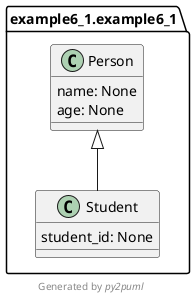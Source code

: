 @startuml example6_1
!pragma useIntermediatePackages false

class example6_1.example6_1.Person {
  name: None
  age: None
}
class example6_1.example6_1.Student {
  student_id: None
}
example6_1.example6_1.Person <|-- example6_1.example6_1.Student
footer Generated by //py2puml//
@enduml

